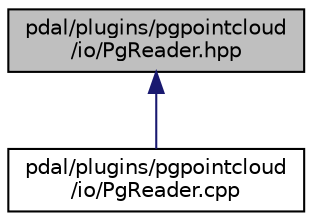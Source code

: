 digraph "pdal/plugins/pgpointcloud/io/PgReader.hpp"
{
  edge [fontname="Helvetica",fontsize="10",labelfontname="Helvetica",labelfontsize="10"];
  node [fontname="Helvetica",fontsize="10",shape=record];
  Node1 [label="pdal/plugins/pgpointcloud\l/io/PgReader.hpp",height=0.2,width=0.4,color="black", fillcolor="grey75", style="filled", fontcolor="black"];
  Node1 -> Node2 [dir="back",color="midnightblue",fontsize="10",style="solid",fontname="Helvetica"];
  Node2 [label="pdal/plugins/pgpointcloud\l/io/PgReader.cpp",height=0.2,width=0.4,color="black", fillcolor="white", style="filled",URL="$PgReader_8cpp.html"];
}
